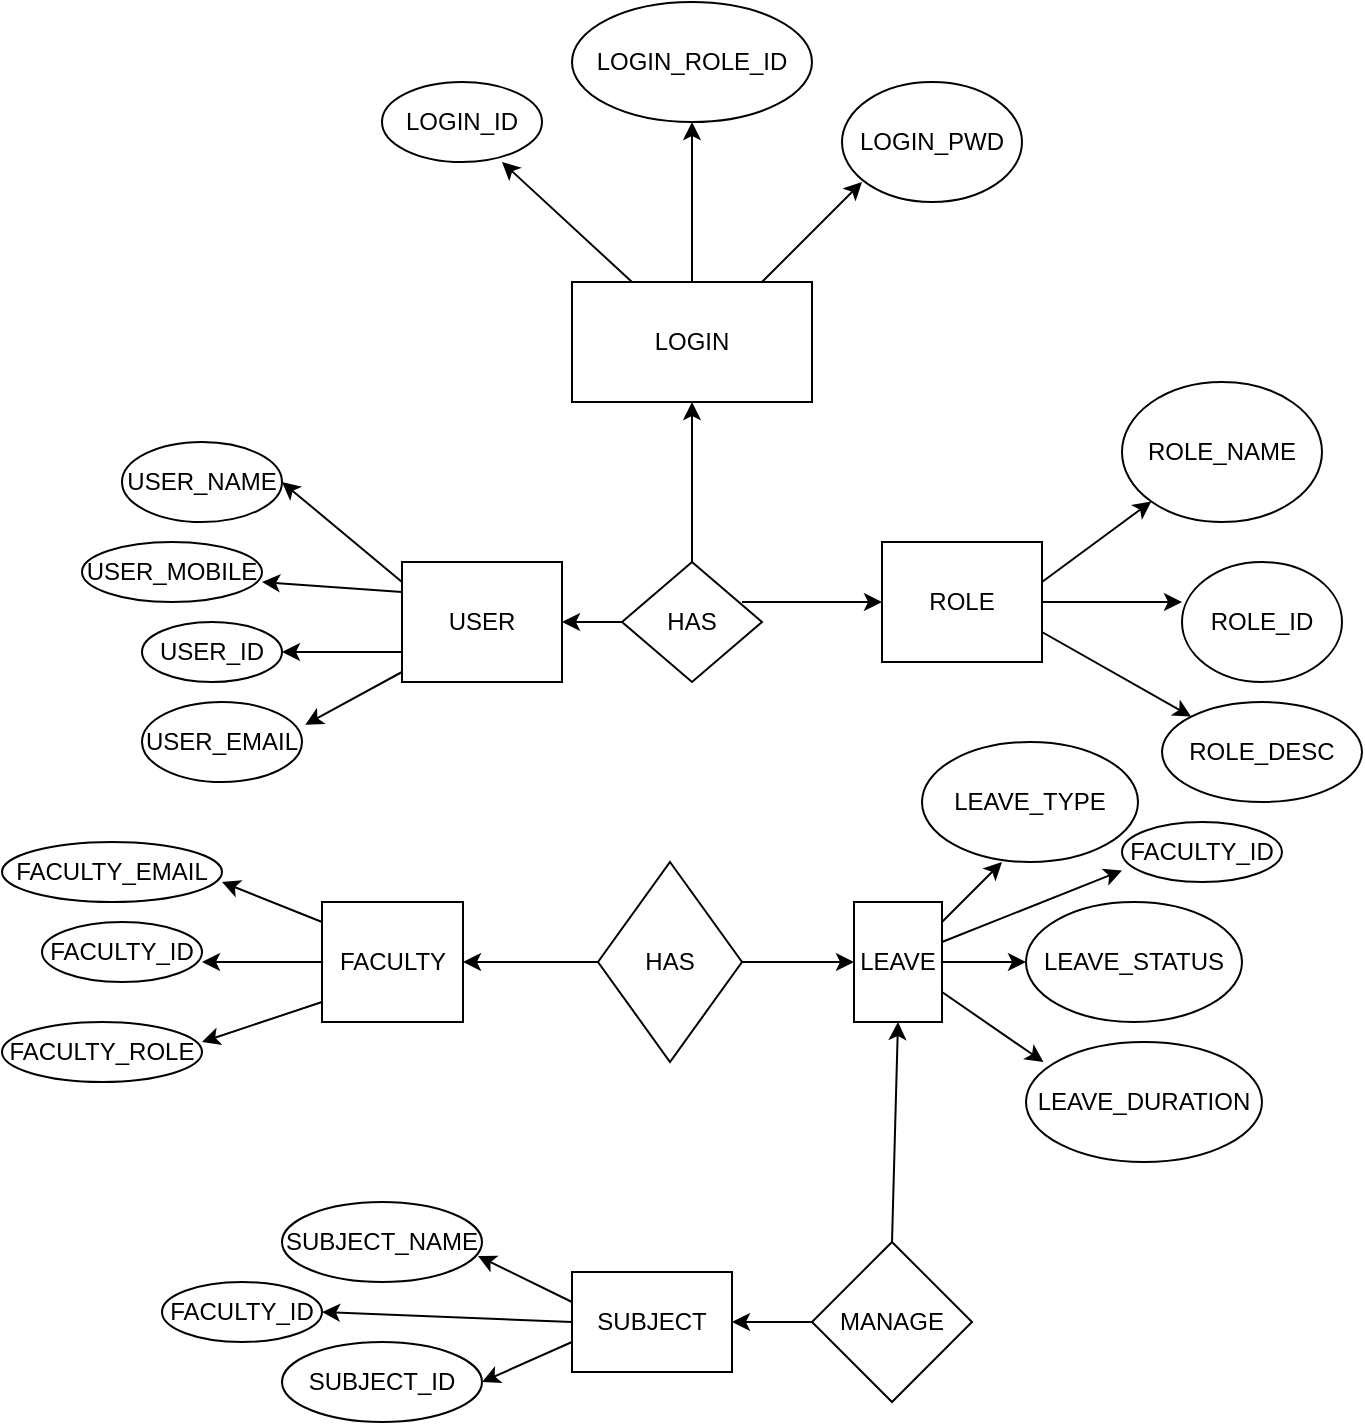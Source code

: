 <mxfile version="17.4.4" type="github">
  <diagram id="tucDrUS0IhBs5XFShsl8" name="Page-1">
    <mxGraphModel dx="1038" dy="579" grid="1" gridSize="10" guides="1" tooltips="1" connect="1" arrows="1" fold="1" page="1" pageScale="1" pageWidth="850" pageHeight="1100" math="0" shadow="0">
      <root>
        <mxCell id="0" />
        <mxCell id="1" parent="0" />
        <mxCell id="PcbiQ_AjhFpN2HS_P0sR-11" style="edgeStyle=orthogonalEdgeStyle;rounded=0;orthogonalLoop=1;jettySize=auto;html=1;" parent="1" source="PcbiQ_AjhFpN2HS_P0sR-10" target="PcbiQ_AjhFpN2HS_P0sR-12" edge="1">
          <mxGeometry relative="1" as="geometry">
            <mxPoint x="340" y="510" as="targetPoint" />
          </mxGeometry>
        </mxCell>
        <mxCell id="PcbiQ_AjhFpN2HS_P0sR-24" value="" style="edgeStyle=orthogonalEdgeStyle;rounded=0;orthogonalLoop=1;jettySize=auto;html=1;" parent="1" source="PcbiQ_AjhFpN2HS_P0sR-10" target="PcbiQ_AjhFpN2HS_P0sR-23" edge="1">
          <mxGeometry relative="1" as="geometry" />
        </mxCell>
        <mxCell id="PcbiQ_AjhFpN2HS_P0sR-10" value="HAS" style="rhombus;whiteSpace=wrap;html=1;" parent="1" vertex="1">
          <mxGeometry x="390" y="480" width="70" height="60" as="geometry" />
        </mxCell>
        <mxCell id="PcbiQ_AjhFpN2HS_P0sR-13" value="USER_ID" style="ellipse;whiteSpace=wrap;html=1;rounded=0;" parent="1" vertex="1">
          <mxGeometry x="150" y="510" width="70" height="30" as="geometry" />
        </mxCell>
        <mxCell id="PcbiQ_AjhFpN2HS_P0sR-15" value="USER_NAME" style="ellipse;whiteSpace=wrap;html=1;rounded=0;" parent="1" vertex="1">
          <mxGeometry x="140" y="420" width="80" height="40" as="geometry" />
        </mxCell>
        <mxCell id="PcbiQ_AjhFpN2HS_P0sR-17" value="USER_EMAIL&lt;br&gt;" style="ellipse;whiteSpace=wrap;html=1;rounded=0;" parent="1" vertex="1">
          <mxGeometry x="150" y="550" width="80" height="40" as="geometry" />
        </mxCell>
        <mxCell id="PcbiQ_AjhFpN2HS_P0sR-12" value="USER" style="rounded=0;whiteSpace=wrap;html=1;" parent="1" vertex="1">
          <mxGeometry x="280" y="480" width="80" height="60" as="geometry" />
        </mxCell>
        <mxCell id="PcbiQ_AjhFpN2HS_P0sR-20" value="USER_MOBILE" style="ellipse;whiteSpace=wrap;html=1;" parent="1" vertex="1">
          <mxGeometry x="120" y="470" width="90" height="30" as="geometry" />
        </mxCell>
        <mxCell id="PcbiQ_AjhFpN2HS_P0sR-26" value="" style="edgeStyle=orthogonalEdgeStyle;rounded=0;orthogonalLoop=1;jettySize=auto;html=1;" parent="1" source="PcbiQ_AjhFpN2HS_P0sR-23" target="PcbiQ_AjhFpN2HS_P0sR-25" edge="1">
          <mxGeometry relative="1" as="geometry" />
        </mxCell>
        <mxCell id="PcbiQ_AjhFpN2HS_P0sR-23" value="LOGIN" style="whiteSpace=wrap;html=1;" parent="1" vertex="1">
          <mxGeometry x="365" y="340" width="120" height="60" as="geometry" />
        </mxCell>
        <mxCell id="PcbiQ_AjhFpN2HS_P0sR-25" value="LOGIN_ROLE_ID" style="ellipse;whiteSpace=wrap;html=1;" parent="1" vertex="1">
          <mxGeometry x="365" y="200" width="120" height="60" as="geometry" />
        </mxCell>
        <mxCell id="PcbiQ_AjhFpN2HS_P0sR-27" value="LOGIN_ID" style="ellipse;whiteSpace=wrap;html=1;" parent="1" vertex="1">
          <mxGeometry x="270" y="240" width="80" height="40" as="geometry" />
        </mxCell>
        <mxCell id="PcbiQ_AjhFpN2HS_P0sR-30" value="" style="endArrow=classic;html=1;rounded=0;" parent="1" edge="1">
          <mxGeometry width="50" height="50" relative="1" as="geometry">
            <mxPoint x="460" y="340" as="sourcePoint" />
            <mxPoint x="510" y="290" as="targetPoint" />
            <Array as="points">
              <mxPoint x="480" y="320" />
            </Array>
          </mxGeometry>
        </mxCell>
        <mxCell id="PcbiQ_AjhFpN2HS_P0sR-31" value="LOGIN_PWD" style="ellipse;whiteSpace=wrap;html=1;" parent="1" vertex="1">
          <mxGeometry x="500" y="240" width="90" height="60" as="geometry" />
        </mxCell>
        <mxCell id="PcbiQ_AjhFpN2HS_P0sR-32" value="" style="endArrow=classic;html=1;rounded=0;exitX=0.25;exitY=0;exitDx=0;exitDy=0;" parent="1" source="PcbiQ_AjhFpN2HS_P0sR-23" edge="1">
          <mxGeometry width="50" height="50" relative="1" as="geometry">
            <mxPoint x="365" y="340" as="sourcePoint" />
            <mxPoint x="330" y="280" as="targetPoint" />
          </mxGeometry>
        </mxCell>
        <mxCell id="PcbiQ_AjhFpN2HS_P0sR-33" value="" style="endArrow=classic;html=1;rounded=0;exitX=0;exitY=0.25;exitDx=0;exitDy=0;" parent="1" source="PcbiQ_AjhFpN2HS_P0sR-12" edge="1">
          <mxGeometry width="50" height="50" relative="1" as="geometry">
            <mxPoint x="310" y="480" as="sourcePoint" />
            <mxPoint x="210" y="490" as="targetPoint" />
          </mxGeometry>
        </mxCell>
        <mxCell id="PcbiQ_AjhFpN2HS_P0sR-35" value="" style="endArrow=classic;html=1;rounded=0;exitX=0;exitY=0.75;exitDx=0;exitDy=0;entryX=1;entryY=0.5;entryDx=0;entryDy=0;" parent="1" source="PcbiQ_AjhFpN2HS_P0sR-12" target="PcbiQ_AjhFpN2HS_P0sR-13" edge="1">
          <mxGeometry width="50" height="50" relative="1" as="geometry">
            <mxPoint x="240" y="530" as="sourcePoint" />
            <mxPoint x="290" y="480" as="targetPoint" />
          </mxGeometry>
        </mxCell>
        <mxCell id="PcbiQ_AjhFpN2HS_P0sR-36" value="" style="endArrow=classic;html=1;rounded=0;entryX=1.02;entryY=0.285;entryDx=0;entryDy=0;entryPerimeter=0;" parent="1" target="PcbiQ_AjhFpN2HS_P0sR-17" edge="1">
          <mxGeometry width="50" height="50" relative="1" as="geometry">
            <mxPoint x="280" y="535" as="sourcePoint" />
            <mxPoint x="330" y="485" as="targetPoint" />
          </mxGeometry>
        </mxCell>
        <mxCell id="PcbiQ_AjhFpN2HS_P0sR-37" value="" style="endArrow=classic;html=1;rounded=0;entryX=1;entryY=0.5;entryDx=0;entryDy=0;" parent="1" target="PcbiQ_AjhFpN2HS_P0sR-15" edge="1">
          <mxGeometry width="50" height="50" relative="1" as="geometry">
            <mxPoint x="280" y="490" as="sourcePoint" />
            <mxPoint x="330" y="440" as="targetPoint" />
          </mxGeometry>
        </mxCell>
        <mxCell id="PcbiQ_AjhFpN2HS_P0sR-38" value="" style="endArrow=classic;html=1;rounded=0;" parent="1" target="PcbiQ_AjhFpN2HS_P0sR-39" edge="1">
          <mxGeometry width="50" height="50" relative="1" as="geometry">
            <mxPoint x="450" y="500" as="sourcePoint" />
            <mxPoint x="510" y="500" as="targetPoint" />
          </mxGeometry>
        </mxCell>
        <mxCell id="PcbiQ_AjhFpN2HS_P0sR-39" value="ROLE" style="rounded=0;whiteSpace=wrap;html=1;" parent="1" vertex="1">
          <mxGeometry x="520" y="470" width="80" height="60" as="geometry" />
        </mxCell>
        <mxCell id="PcbiQ_AjhFpN2HS_P0sR-40" value="" style="endArrow=classic;html=1;rounded=0;entryX=0;entryY=1;entryDx=0;entryDy=0;" parent="1" target="PcbiQ_AjhFpN2HS_P0sR-44" edge="1">
          <mxGeometry width="50" height="50" relative="1" as="geometry">
            <mxPoint x="600" y="490" as="sourcePoint" />
            <mxPoint x="660" y="460" as="targetPoint" />
          </mxGeometry>
        </mxCell>
        <mxCell id="PcbiQ_AjhFpN2HS_P0sR-42" value="" style="endArrow=classic;html=1;rounded=0;exitX=1;exitY=0.5;exitDx=0;exitDy=0;" parent="1" source="PcbiQ_AjhFpN2HS_P0sR-39" edge="1">
          <mxGeometry width="50" height="50" relative="1" as="geometry">
            <mxPoint x="610" y="500" as="sourcePoint" />
            <mxPoint x="670" y="500" as="targetPoint" />
          </mxGeometry>
        </mxCell>
        <mxCell id="PcbiQ_AjhFpN2HS_P0sR-43" value="" style="endArrow=classic;html=1;rounded=0;exitX=1;exitY=0.75;exitDx=0;exitDy=0;entryX=0;entryY=0;entryDx=0;entryDy=0;" parent="1" source="PcbiQ_AjhFpN2HS_P0sR-39" target="PcbiQ_AjhFpN2HS_P0sR-46" edge="1">
          <mxGeometry width="50" height="50" relative="1" as="geometry">
            <mxPoint x="610" y="500" as="sourcePoint" />
            <mxPoint x="680" y="530" as="targetPoint" />
          </mxGeometry>
        </mxCell>
        <mxCell id="PcbiQ_AjhFpN2HS_P0sR-44" value="ROLE_NAME" style="ellipse;whiteSpace=wrap;html=1;" parent="1" vertex="1">
          <mxGeometry x="640" y="390" width="100" height="70" as="geometry" />
        </mxCell>
        <mxCell id="PcbiQ_AjhFpN2HS_P0sR-45" value="ROLE_ID" style="ellipse;whiteSpace=wrap;html=1;" parent="1" vertex="1">
          <mxGeometry x="670" y="480" width="80" height="60" as="geometry" />
        </mxCell>
        <mxCell id="PcbiQ_AjhFpN2HS_P0sR-46" value="ROLE_DESC" style="ellipse;whiteSpace=wrap;html=1;" parent="1" vertex="1">
          <mxGeometry x="660" y="550" width="100" height="50" as="geometry" />
        </mxCell>
        <mxCell id="PcbiQ_AjhFpN2HS_P0sR-49" value="" style="edgeStyle=orthogonalEdgeStyle;rounded=0;orthogonalLoop=1;jettySize=auto;html=1;" parent="1" source="PcbiQ_AjhFpN2HS_P0sR-47" target="PcbiQ_AjhFpN2HS_P0sR-48" edge="1">
          <mxGeometry relative="1" as="geometry" />
        </mxCell>
        <mxCell id="PcbiQ_AjhFpN2HS_P0sR-57" value="" style="edgeStyle=orthogonalEdgeStyle;rounded=0;orthogonalLoop=1;jettySize=auto;html=1;" parent="1" source="PcbiQ_AjhFpN2HS_P0sR-47" target="PcbiQ_AjhFpN2HS_P0sR-56" edge="1">
          <mxGeometry relative="1" as="geometry" />
        </mxCell>
        <mxCell id="PcbiQ_AjhFpN2HS_P0sR-47" value="HAS" style="rhombus;whiteSpace=wrap;html=1;" parent="1" vertex="1">
          <mxGeometry x="378" y="630" width="72" height="100" as="geometry" />
        </mxCell>
        <mxCell id="PcbiQ_AjhFpN2HS_P0sR-48" value="FACULTY" style="whiteSpace=wrap;html=1;" parent="1" vertex="1">
          <mxGeometry x="240" y="650" width="70.5" height="60" as="geometry" />
        </mxCell>
        <mxCell id="PcbiQ_AjhFpN2HS_P0sR-50" value="" style="endArrow=classic;html=1;rounded=0;" parent="1" edge="1">
          <mxGeometry width="50" height="50" relative="1" as="geometry">
            <mxPoint x="240" y="660" as="sourcePoint" />
            <mxPoint x="190" y="640" as="targetPoint" />
          </mxGeometry>
        </mxCell>
        <mxCell id="PcbiQ_AjhFpN2HS_P0sR-51" value="" style="endArrow=classic;html=1;rounded=0;" parent="1" edge="1">
          <mxGeometry width="50" height="50" relative="1" as="geometry">
            <mxPoint x="240" y="680" as="sourcePoint" />
            <mxPoint x="180" y="680" as="targetPoint" />
          </mxGeometry>
        </mxCell>
        <mxCell id="PcbiQ_AjhFpN2HS_P0sR-52" value="" style="endArrow=classic;html=1;rounded=0;" parent="1" edge="1">
          <mxGeometry width="50" height="50" relative="1" as="geometry">
            <mxPoint x="240" y="700" as="sourcePoint" />
            <mxPoint x="180" y="720" as="targetPoint" />
          </mxGeometry>
        </mxCell>
        <mxCell id="PcbiQ_AjhFpN2HS_P0sR-53" value="FACULTY_EMAIL" style="ellipse;whiteSpace=wrap;html=1;" parent="1" vertex="1">
          <mxGeometry x="80" y="620" width="110" height="30" as="geometry" />
        </mxCell>
        <mxCell id="PcbiQ_AjhFpN2HS_P0sR-54" value="FACULTY_ID" style="ellipse;whiteSpace=wrap;html=1;" parent="1" vertex="1">
          <mxGeometry x="100" y="660" width="80" height="30" as="geometry" />
        </mxCell>
        <mxCell id="PcbiQ_AjhFpN2HS_P0sR-55" value="FACULTY_ROLE" style="ellipse;whiteSpace=wrap;html=1;" parent="1" vertex="1">
          <mxGeometry x="80" y="710" width="100" height="30" as="geometry" />
        </mxCell>
        <mxCell id="PcbiQ_AjhFpN2HS_P0sR-59" value="" style="edgeStyle=orthogonalEdgeStyle;rounded=0;orthogonalLoop=1;jettySize=auto;html=1;" parent="1" source="PcbiQ_AjhFpN2HS_P0sR-56" target="PcbiQ_AjhFpN2HS_P0sR-58" edge="1">
          <mxGeometry relative="1" as="geometry" />
        </mxCell>
        <mxCell id="PcbiQ_AjhFpN2HS_P0sR-56" value="LEAVE" style="whiteSpace=wrap;html=1;" parent="1" vertex="1">
          <mxGeometry x="506" y="650" width="44" height="60" as="geometry" />
        </mxCell>
        <mxCell id="PcbiQ_AjhFpN2HS_P0sR-58" value="LEAVE_STATUS" style="ellipse;whiteSpace=wrap;html=1;" parent="1" vertex="1">
          <mxGeometry x="592" y="650" width="108" height="60" as="geometry" />
        </mxCell>
        <mxCell id="PcbiQ_AjhFpN2HS_P0sR-60" value="" style="endArrow=classic;html=1;rounded=0;" parent="1" edge="1">
          <mxGeometry width="50" height="50" relative="1" as="geometry">
            <mxPoint x="550" y="660" as="sourcePoint" />
            <mxPoint x="580" y="630" as="targetPoint" />
          </mxGeometry>
        </mxCell>
        <mxCell id="PcbiQ_AjhFpN2HS_P0sR-61" value="LEAVE_TYPE" style="ellipse;whiteSpace=wrap;html=1;" parent="1" vertex="1">
          <mxGeometry x="540" y="570" width="108" height="60" as="geometry" />
        </mxCell>
        <mxCell id="PcbiQ_AjhFpN2HS_P0sR-63" value="LEAVE_DURATION" style="ellipse;whiteSpace=wrap;html=1;" parent="1" vertex="1">
          <mxGeometry x="592" y="720" width="118" height="60" as="geometry" />
        </mxCell>
        <mxCell id="PcbiQ_AjhFpN2HS_P0sR-64" value="" style="endArrow=classic;html=1;rounded=0;exitX=1;exitY=0.75;exitDx=0;exitDy=0;entryX=0.074;entryY=0.167;entryDx=0;entryDy=0;entryPerimeter=0;" parent="1" source="PcbiQ_AjhFpN2HS_P0sR-56" target="PcbiQ_AjhFpN2HS_P0sR-63" edge="1">
          <mxGeometry width="50" height="50" relative="1" as="geometry">
            <mxPoint x="560" y="670" as="sourcePoint" />
            <mxPoint x="590" y="640" as="targetPoint" />
          </mxGeometry>
        </mxCell>
        <mxCell id="PcbiQ_AjhFpN2HS_P0sR-65" value="MANAGE" style="rhombus;whiteSpace=wrap;html=1;" parent="1" vertex="1">
          <mxGeometry x="485" y="820" width="80" height="80" as="geometry" />
        </mxCell>
        <mxCell id="PcbiQ_AjhFpN2HS_P0sR-67" value="" style="endArrow=classic;html=1;rounded=0;entryX=0.5;entryY=1;entryDx=0;entryDy=0;exitX=0.5;exitY=0;exitDx=0;exitDy=0;" parent="1" source="PcbiQ_AjhFpN2HS_P0sR-65" target="PcbiQ_AjhFpN2HS_P0sR-56" edge="1">
          <mxGeometry width="50" height="50" relative="1" as="geometry">
            <mxPoint x="520" y="820" as="sourcePoint" />
            <mxPoint x="570" y="770" as="targetPoint" />
          </mxGeometry>
        </mxCell>
        <mxCell id="PcbiQ_AjhFpN2HS_P0sR-68" value="" style="endArrow=classic;html=1;rounded=0;" parent="1" target="PcbiQ_AjhFpN2HS_P0sR-70" edge="1">
          <mxGeometry width="50" height="50" relative="1" as="geometry">
            <mxPoint x="485" y="860" as="sourcePoint" />
            <mxPoint x="430" y="860" as="targetPoint" />
          </mxGeometry>
        </mxCell>
        <mxCell id="PcbiQ_AjhFpN2HS_P0sR-70" value="SUBJECT" style="rounded=0;whiteSpace=wrap;html=1;" parent="1" vertex="1">
          <mxGeometry x="365" y="835" width="80" height="50" as="geometry" />
        </mxCell>
        <mxCell id="PcbiQ_AjhFpN2HS_P0sR-71" value="SUBJECT_NAME" style="ellipse;whiteSpace=wrap;html=1;" parent="1" vertex="1">
          <mxGeometry x="220" y="800" width="100" height="40" as="geometry" />
        </mxCell>
        <mxCell id="PcbiQ_AjhFpN2HS_P0sR-72" value="SUBJECT_ID" style="ellipse;whiteSpace=wrap;html=1;" parent="1" vertex="1">
          <mxGeometry x="220" y="870" width="100" height="40" as="geometry" />
        </mxCell>
        <mxCell id="PcbiQ_AjhFpN2HS_P0sR-73" value="" style="endArrow=classic;html=1;rounded=0;entryX=0.98;entryY=0.675;entryDx=0;entryDy=0;entryPerimeter=0;" parent="1" target="PcbiQ_AjhFpN2HS_P0sR-71" edge="1">
          <mxGeometry width="50" height="50" relative="1" as="geometry">
            <mxPoint x="365" y="850" as="sourcePoint" />
            <mxPoint x="415" y="800" as="targetPoint" />
          </mxGeometry>
        </mxCell>
        <mxCell id="PcbiQ_AjhFpN2HS_P0sR-74" value="" style="endArrow=classic;html=1;rounded=0;entryX=1;entryY=0.5;entryDx=0;entryDy=0;" parent="1" target="PcbiQ_AjhFpN2HS_P0sR-72" edge="1">
          <mxGeometry width="50" height="50" relative="1" as="geometry">
            <mxPoint x="365" y="870" as="sourcePoint" />
            <mxPoint x="415" y="820" as="targetPoint" />
          </mxGeometry>
        </mxCell>
        <mxCell id="0Zu_lgVYLfoKImHI4vee-1" value="FACULTY_ID" style="ellipse;whiteSpace=wrap;html=1;" vertex="1" parent="1">
          <mxGeometry x="640" y="610" width="80" height="30" as="geometry" />
        </mxCell>
        <mxCell id="0Zu_lgVYLfoKImHI4vee-2" value="" style="endArrow=classic;html=1;rounded=0;entryX=0;entryY=0.807;entryDx=0;entryDy=0;entryPerimeter=0;" edge="1" parent="1" target="0Zu_lgVYLfoKImHI4vee-1">
          <mxGeometry width="50" height="50" relative="1" as="geometry">
            <mxPoint x="550" y="670" as="sourcePoint" />
            <mxPoint x="600" y="620" as="targetPoint" />
          </mxGeometry>
        </mxCell>
        <mxCell id="0Zu_lgVYLfoKImHI4vee-3" value="FACULTY_ID" style="ellipse;whiteSpace=wrap;html=1;" vertex="1" parent="1">
          <mxGeometry x="160" y="840" width="80" height="30" as="geometry" />
        </mxCell>
        <mxCell id="0Zu_lgVYLfoKImHI4vee-4" value="" style="endArrow=classic;html=1;rounded=0;entryX=1;entryY=0.5;entryDx=0;entryDy=0;" edge="1" parent="1" target="0Zu_lgVYLfoKImHI4vee-3">
          <mxGeometry width="50" height="50" relative="1" as="geometry">
            <mxPoint x="365" y="860" as="sourcePoint" />
            <mxPoint x="415" y="810" as="targetPoint" />
          </mxGeometry>
        </mxCell>
      </root>
    </mxGraphModel>
  </diagram>
</mxfile>

